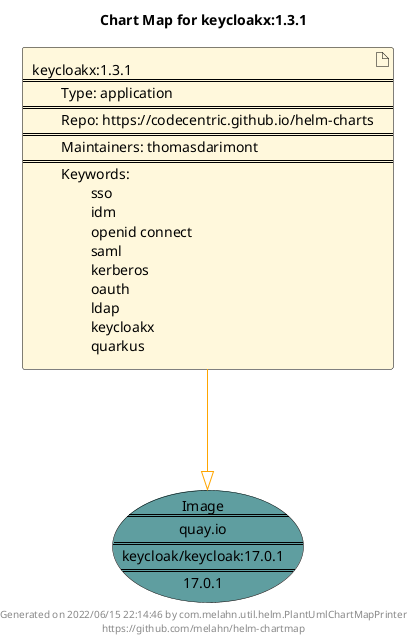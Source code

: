 @startuml
skinparam linetype ortho
skinparam backgroundColor white
skinparam usecaseBorderColor black
skinparam usecaseArrowColor LightSlateGray
skinparam artifactBorderColor black
skinparam artifactArrowColor LightSlateGray

title Chart Map for keycloakx:1.3.1

'There is one referenced Helm Chart
artifact "keycloakx:1.3.1\n====\n\tType: application\n====\n\tRepo: https://codecentric.github.io/helm-charts\n====\n\tMaintainers: thomasdarimont\n====\n\tKeywords: \n\t\tsso\n\t\tidm\n\t\topenid connect\n\t\tsaml\n\t\tkerberos\n\t\toauth\n\t\tldap\n\t\tkeycloakx\n\t\tquarkus" as keycloakx_1_3_1 #Cornsilk

'There is one referenced Docker Image
usecase "Image\n====\nquay.io\n====\nkeycloak/keycloak:17.0.1\n====\n17.0.1" as quay_io_keycloak_keycloak_17_0_1 #CadetBlue

'Chart Dependencies
keycloakx_1_3_1--[#orange]-|>quay_io_keycloak_keycloak_17_0_1

center footer Generated on 2022/06/15 22:14:46 by com.melahn.util.helm.PlantUmlChartMapPrinter\nhttps://github.com/melahn/helm-chartmap
@enduml
